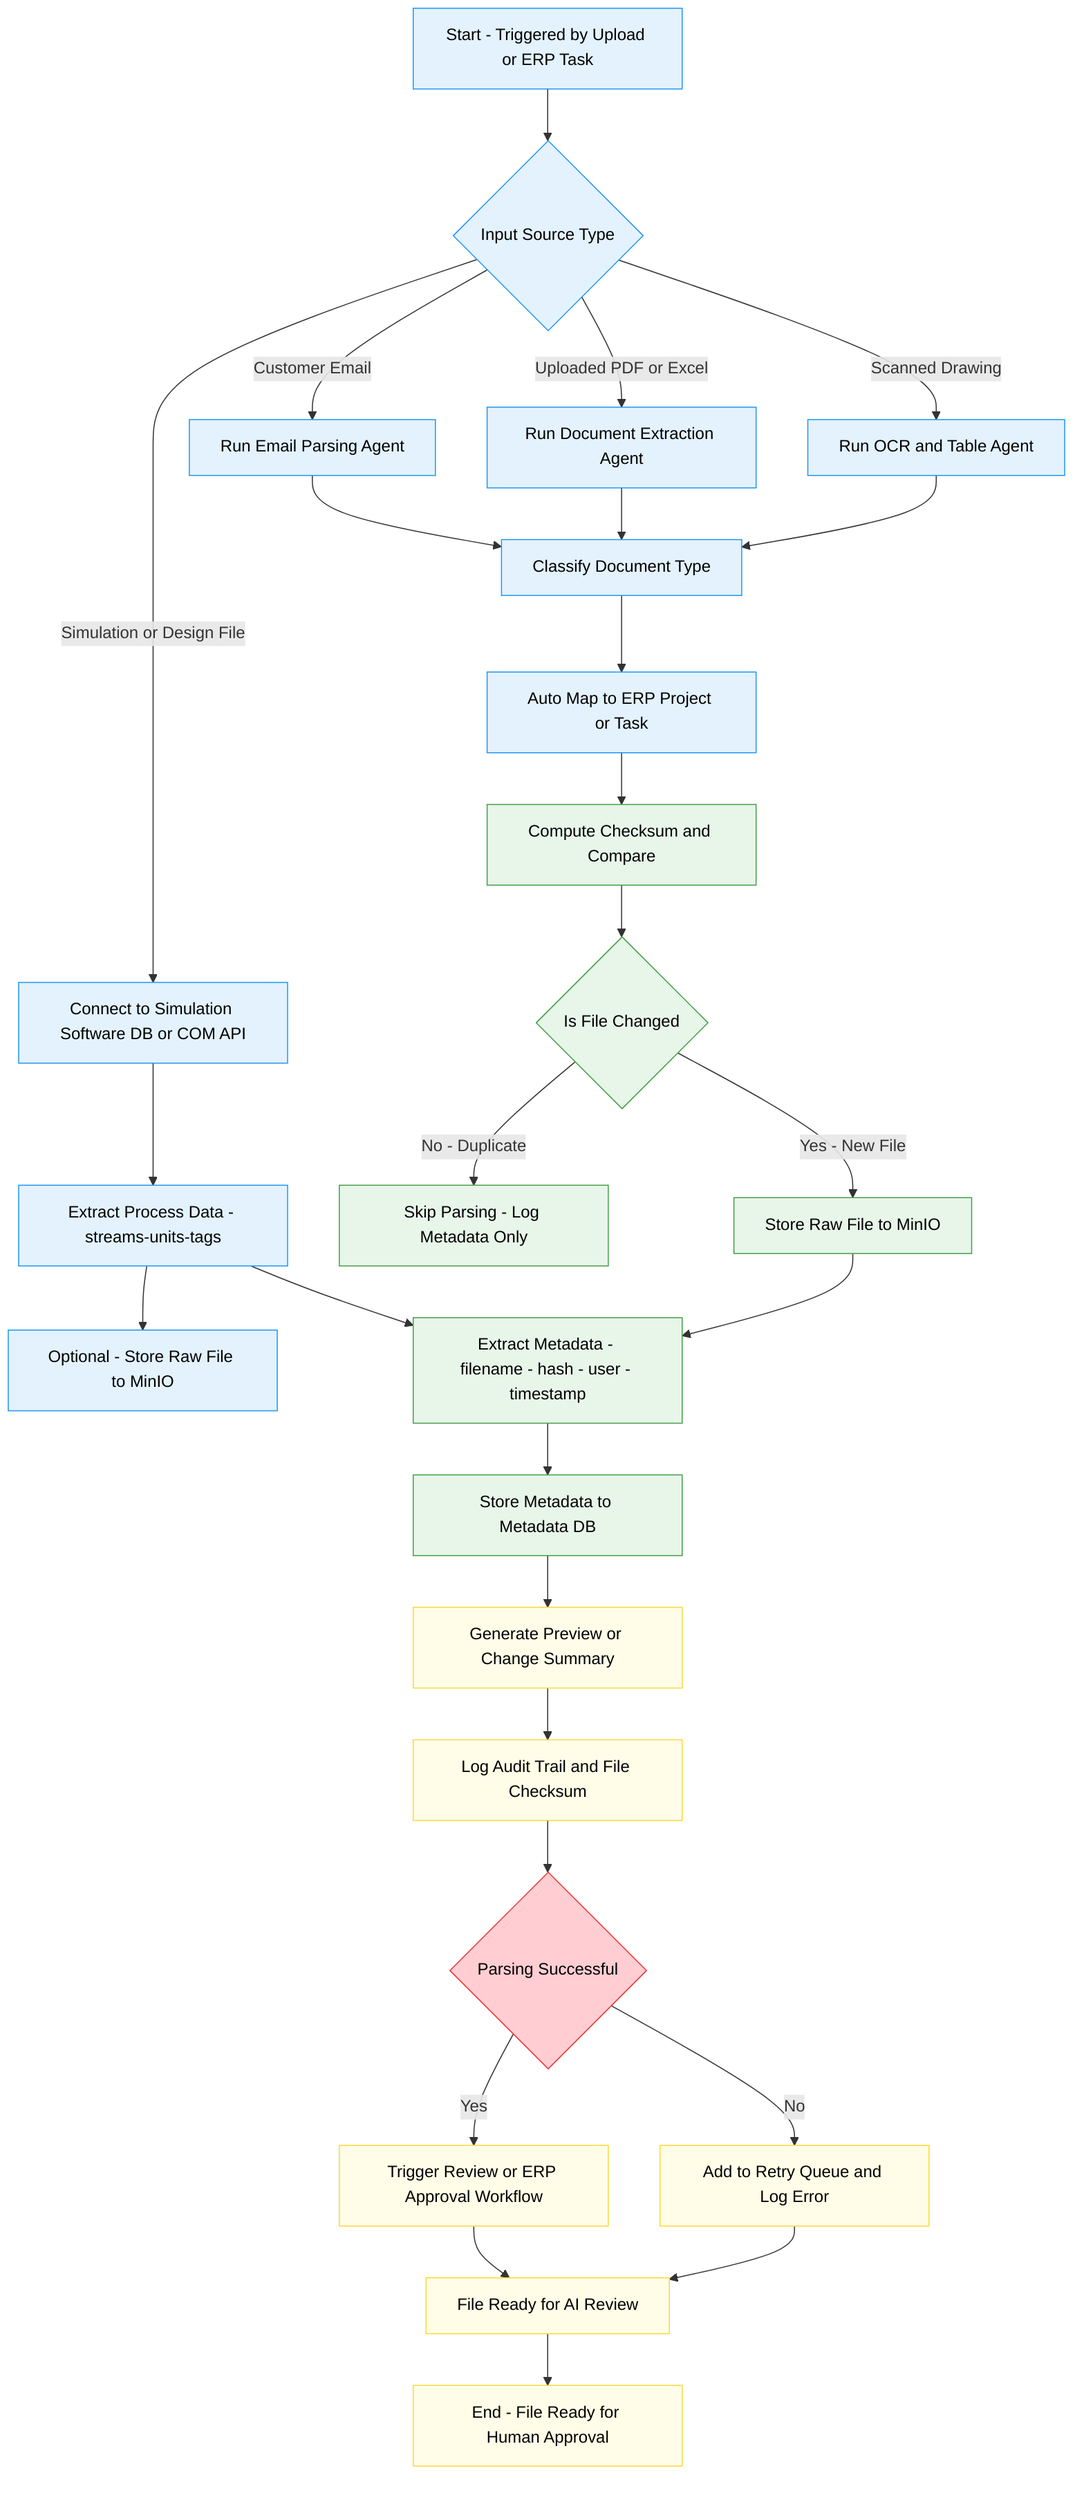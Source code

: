 flowchart TD
    %% ENTRY
    A[Start - Triggered by Upload or ERP Task] --> B{Input Source Type}

    %% SIMULATION AND DESIGN PATH
    B -->|Simulation or Design File| C1[Connect to Simulation Software DB or COM API]
    C1 --> C2[Extract Process Data - streams-units-tags]
    C2 --> C3[Optional - Store Raw File to MinIO]
    C2 --> G[Extract Metadata - filename - hash - user - timestamp]

    %% DOCUMENT AND EMAIL PATH
    B -->|Customer Email| D1[Run Email Parsing Agent]
    B -->|Uploaded PDF or Excel| D2[Run Document Extraction Agent]
    B -->|Scanned Drawing| D3[Run OCR and Table Agent]

    D1 --> D4[Classify Document Type]
    D2 --> D4
    D3 --> D4
    D4 --> D5[Auto Map to ERP Project or Task]
    D5 --> D6[Compute Checksum and Compare]
    D6 --> E{Is File Changed}

    E -->|No - Duplicate| F1[Skip Parsing - Log Metadata Only]
    E -->|Yes - New File| F2[Store Raw File to MinIO]
    F2 --> G[Extract Metadata - filename - hash - user - timestamp]

    %% COMMON METADATA FLOW
    G --> H[Store Metadata to Metadata DB]
    H --> I[Generate Preview or Change Summary]
    I --> J[Log Audit Trail and File Checksum]

    J --> K{Parsing Successful}
    K -->|Yes| L[Trigger Review or ERP Approval Workflow]
    K -->|No| M[Add to Retry Queue and Log Error]

    L --> N[File Ready for AI Review]
    M --> N
    N --> O[End - File Ready for Human Approval]

    %% STYLING
    classDef source fill:#e3f2fd,stroke:#2196f3,color:#000
    classDef ai fill:#fff3e0,stroke:#fb8c00,color:#000
    classDef ingest fill:#e8f5e9,stroke:#43a047,color:#000
    classDef review fill:#fffde7,stroke:#fdd835,color:#000
    classDef retry fill:#ffcdd2,stroke:#e53935,color:#000

    class A,B,C1,C2,C3,D1,D2,D3,D4,D5 source
    class D6,E,F1,F2,G,H ingest
    class I,J,L,M,N,O review
    class K retry